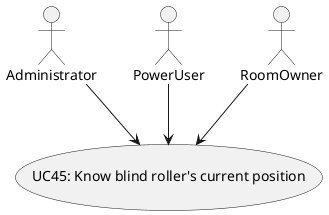 @startuml
'https://plantuml.com/use-case-diagram

'left to right direction

Actor Administrator as admin
Actor PowerUser as pw
Actor RoomOwner as ro

usecase "UC45: Know blind roller's current position" as UC45


admin --> UC45
pw --> UC45
ro --> UC45


@enduml